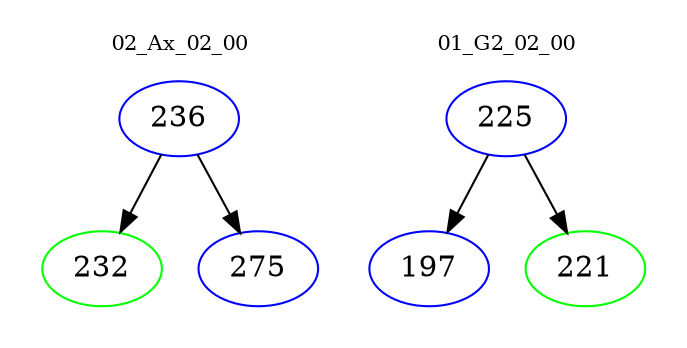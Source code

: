 digraph{
subgraph cluster_0 {
color = white
label = "02_Ax_02_00";
fontsize=10;
T0_236 [label="236", color="blue"]
T0_236 -> T0_232 [color="black"]
T0_232 [label="232", color="green"]
T0_236 -> T0_275 [color="black"]
T0_275 [label="275", color="blue"]
}
subgraph cluster_1 {
color = white
label = "01_G2_02_00";
fontsize=10;
T1_225 [label="225", color="blue"]
T1_225 -> T1_197 [color="black"]
T1_197 [label="197", color="blue"]
T1_225 -> T1_221 [color="black"]
T1_221 [label="221", color="green"]
}
}
